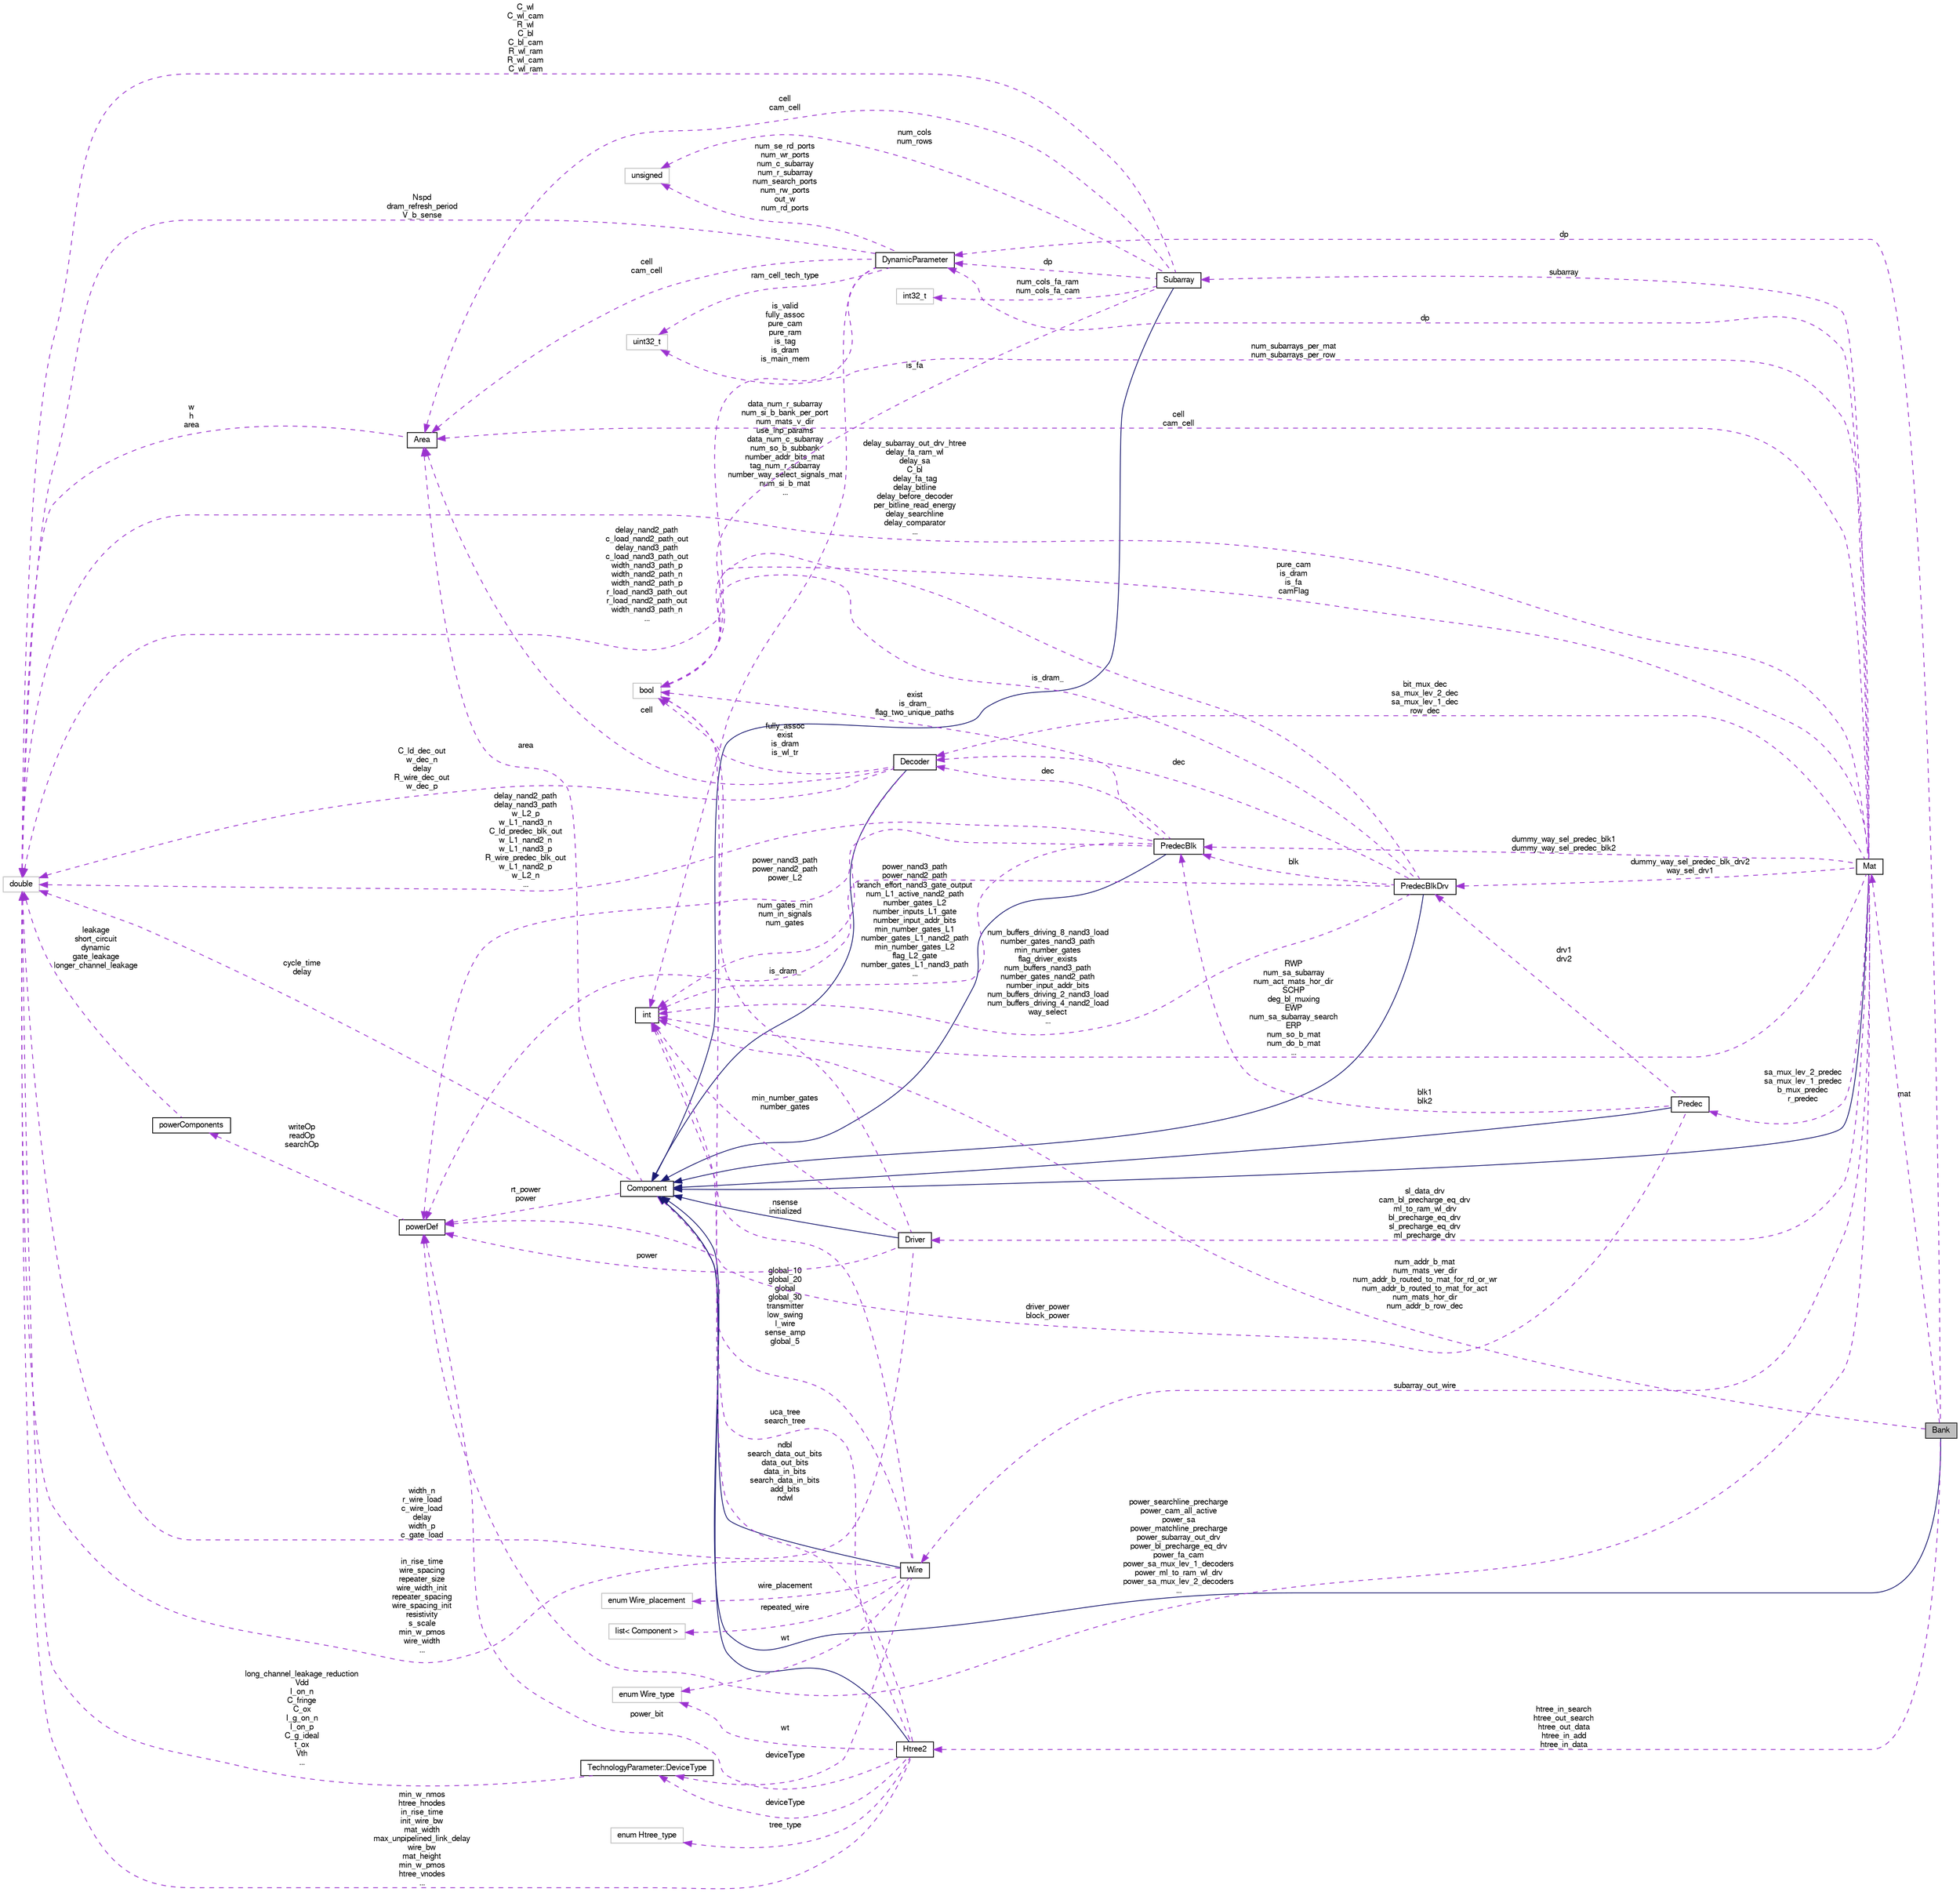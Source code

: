 digraph G
{
  bgcolor="transparent";
  edge [fontname="FreeSans",fontsize="10",labelfontname="FreeSans",labelfontsize="10"];
  node [fontname="FreeSans",fontsize="10",shape=record];
  rankdir=LR;
  Node1 [label="Bank",height=0.2,width=0.4,color="black", fillcolor="grey75", style="filled" fontcolor="black"];
  Node2 -> Node1 [dir=back,color="midnightblue",fontsize="10",style="solid",fontname="FreeSans"];
  Node2 [label="Component",height=0.2,width=0.4,color="black",URL="$classComponent.html"];
  Node3 -> Node2 [dir=back,color="darkorchid3",fontsize="10",style="dashed",label="cycle_time\ndelay",fontname="FreeSans"];
  Node3 [label="double",height=0.2,width=0.4,color="grey75"];
  Node4 -> Node2 [dir=back,color="darkorchid3",fontsize="10",style="dashed",label="rt_power\npower",fontname="FreeSans"];
  Node4 [label="powerDef",height=0.2,width=0.4,color="black",URL="$classpowerDef.html"];
  Node5 -> Node4 [dir=back,color="darkorchid3",fontsize="10",style="dashed",label="writeOp\nreadOp\nsearchOp",fontname="FreeSans"];
  Node5 [label="powerComponents",height=0.2,width=0.4,color="black",URL="$classpowerComponents.html"];
  Node3 -> Node5 [dir=back,color="darkorchid3",fontsize="10",style="dashed",label="leakage\nshort_circuit\ndynamic\ngate_leakage\nlonger_channel_leakage",fontname="FreeSans"];
  Node6 -> Node2 [dir=back,color="darkorchid3",fontsize="10",style="dashed",label="area",fontname="FreeSans"];
  Node6 [label="Area",height=0.2,width=0.4,color="black",URL="$classArea.html"];
  Node3 -> Node6 [dir=back,color="darkorchid3",fontsize="10",style="dashed",label="w\nh\narea",fontname="FreeSans"];
  Node7 -> Node1 [dir=back,color="darkorchid3",fontsize="10",style="dashed",label="num_addr_b_mat\nnum_mats_ver_dir\nnum_addr_b_routed_to_mat_for_rd_or_wr\nnum_addr_b_routed_to_mat_for_act\nnum_mats_hor_dir\nnum_addr_b_row_dec",fontname="FreeSans"];
  Node7 [label="int",height=0.2,width=0.4,color="black",URL="$classint.html"];
  Node8 -> Node1 [dir=back,color="darkorchid3",fontsize="10",style="dashed",label="dp",fontname="FreeSans"];
  Node8 [label="DynamicParameter",height=0.2,width=0.4,color="black",URL="$classDynamicParameter.html"];
  Node3 -> Node8 [dir=back,color="darkorchid3",fontsize="10",style="dashed",label="Nspd\ndram_refresh_period\nV_b_sense",fontname="FreeSans"];
  Node9 -> Node8 [dir=back,color="darkorchid3",fontsize="10",style="dashed",label="ram_cell_tech_type",fontname="FreeSans"];
  Node9 [label="uint32_t",height=0.2,width=0.4,color="grey75"];
  Node7 -> Node8 [dir=back,color="darkorchid3",fontsize="10",style="dashed",label="data_num_r_subarray\nnum_si_b_bank_per_port\nnum_mats_v_dir\nuse_inp_params\ndata_num_c_subarray\nnum_so_b_subbank\nnumber_addr_bits_mat\ntag_num_r_subarray\nnumber_way_select_signals_mat\nnum_si_b_mat\n...",fontname="FreeSans"];
  Node10 -> Node8 [dir=back,color="darkorchid3",fontsize="10",style="dashed",label="is_valid\nfully_assoc\npure_cam\npure_ram\nis_tag\nis_dram\nis_main_mem",fontname="FreeSans"];
  Node10 [label="bool",height=0.2,width=0.4,color="grey75"];
  Node6 -> Node8 [dir=back,color="darkorchid3",fontsize="10",style="dashed",label="cell\ncam_cell",fontname="FreeSans"];
  Node11 -> Node8 [dir=back,color="darkorchid3",fontsize="10",style="dashed",label="num_se_rd_ports\nnum_wr_ports\nnum_c_subarray\nnum_r_subarray\nnum_search_ports\nnum_rw_ports\nout_w\nnum_rd_ports",fontname="FreeSans"];
  Node11 [label="unsigned",height=0.2,width=0.4,color="grey75"];
  Node12 -> Node1 [dir=back,color="darkorchid3",fontsize="10",style="dashed",label="mat",fontname="FreeSans"];
  Node12 [label="Mat",height=0.2,width=0.4,color="black",URL="$classMat.html"];
  Node2 -> Node12 [dir=back,color="midnightblue",fontsize="10",style="solid",fontname="FreeSans"];
  Node3 -> Node12 [dir=back,color="darkorchid3",fontsize="10",style="dashed",label="delay_subarray_out_drv_htree\ndelay_fa_ram_wl\ndelay_sa\nC_bl\ndelay_fa_tag\ndelay_bitline\ndelay_before_decoder\nper_bitline_read_energy\ndelay_searchline\ndelay_comparator\n...",fontname="FreeSans"];
  Node13 -> Node12 [dir=back,color="darkorchid3",fontsize="10",style="dashed",label="sl_data_drv\ncam_bl_precharge_eq_drv\nml_to_ram_wl_drv\nbl_precharge_eq_drv\nsl_precharge_eq_drv\nml_precharge_drv",fontname="FreeSans"];
  Node13 [label="Driver",height=0.2,width=0.4,color="black",URL="$classDriver.html"];
  Node2 -> Node13 [dir=back,color="midnightblue",fontsize="10",style="solid",fontname="FreeSans"];
  Node3 -> Node13 [dir=back,color="darkorchid3",fontsize="10",style="dashed",label="width_n\nr_wire_load\nc_wire_load\ndelay\nwidth_p\nc_gate_load",fontname="FreeSans"];
  Node4 -> Node13 [dir=back,color="darkorchid3",fontsize="10",style="dashed",label="power",fontname="FreeSans"];
  Node7 -> Node13 [dir=back,color="darkorchid3",fontsize="10",style="dashed",label="min_number_gates\nnumber_gates",fontname="FreeSans"];
  Node10 -> Node13 [dir=back,color="darkorchid3",fontsize="10",style="dashed",label="is_dram_",fontname="FreeSans"];
  Node14 -> Node12 [dir=back,color="darkorchid3",fontsize="10",style="dashed",label="subarray",fontname="FreeSans"];
  Node14 [label="Subarray",height=0.2,width=0.4,color="black",URL="$classSubarray.html"];
  Node2 -> Node14 [dir=back,color="midnightblue",fontsize="10",style="solid",fontname="FreeSans"];
  Node3 -> Node14 [dir=back,color="darkorchid3",fontsize="10",style="dashed",label="C_wl\nC_wl_cam\nR_wl\nC_bl\nC_bl_cam\nR_wl_ram\nR_wl_cam\nC_wl_ram",fontname="FreeSans"];
  Node15 -> Node14 [dir=back,color="darkorchid3",fontsize="10",style="dashed",label="num_cols_fa_ram\nnum_cols_fa_cam",fontname="FreeSans"];
  Node15 [label="int32_t",height=0.2,width=0.4,color="grey75"];
  Node8 -> Node14 [dir=back,color="darkorchid3",fontsize="10",style="dashed",label="dp",fontname="FreeSans"];
  Node10 -> Node14 [dir=back,color="darkorchid3",fontsize="10",style="dashed",label="is_fa",fontname="FreeSans"];
  Node6 -> Node14 [dir=back,color="darkorchid3",fontsize="10",style="dashed",label="cell\ncam_cell",fontname="FreeSans"];
  Node11 -> Node14 [dir=back,color="darkorchid3",fontsize="10",style="dashed",label="num_cols\nnum_rows",fontname="FreeSans"];
  Node16 -> Node12 [dir=back,color="darkorchid3",fontsize="10",style="dashed",label="subarray_out_wire",fontname="FreeSans"];
  Node16 [label="Wire",height=0.2,width=0.4,color="black",URL="$classWire.html"];
  Node2 -> Node16 [dir=back,color="midnightblue",fontsize="10",style="solid",fontname="FreeSans"];
  Node3 -> Node16 [dir=back,color="darkorchid3",fontsize="10",style="dashed",label="in_rise_time\nwire_spacing\nrepeater_size\nwire_width_init\nrepeater_spacing\nwire_spacing_init\nresistivity\ns_scale\nmin_w_pmos\nwire_width\n...",fontname="FreeSans"];
  Node2 -> Node16 [dir=back,color="darkorchid3",fontsize="10",style="dashed",label="global_10\nglobal_20\nglobal\nglobal_30\ntransmitter\nlow_swing\nl_wire\nsense_amp\nglobal_5",fontname="FreeSans"];
  Node17 -> Node16 [dir=back,color="darkorchid3",fontsize="10",style="dashed",label="repeated_wire",fontname="FreeSans"];
  Node17 [label="list\< Component \>",height=0.2,width=0.4,color="grey75"];
  Node7 -> Node16 [dir=back,color="darkorchid3",fontsize="10",style="dashed",label="nsense\ninitialized",fontname="FreeSans"];
  Node18 -> Node16 [dir=back,color="darkorchid3",fontsize="10",style="dashed",label="wt",fontname="FreeSans"];
  Node18 [label="enum Wire_type",height=0.2,width=0.4,color="grey75"];
  Node19 -> Node16 [dir=back,color="darkorchid3",fontsize="10",style="dashed",label="deviceType",fontname="FreeSans"];
  Node19 [label="TechnologyParameter::DeviceType",height=0.2,width=0.4,color="black",URL="$classTechnologyParameter_1_1DeviceType.html"];
  Node3 -> Node19 [dir=back,color="darkorchid3",fontsize="10",style="dashed",label="long_channel_leakage_reduction\nVdd\nI_on_n\nC_fringe\nC_ox\nI_g_on_n\nI_on_p\nC_g_ideal\nt_ox\nVth\n...",fontname="FreeSans"];
  Node20 -> Node16 [dir=back,color="darkorchid3",fontsize="10",style="dashed",label="wire_placement",fontname="FreeSans"];
  Node20 [label="enum Wire_placement",height=0.2,width=0.4,color="grey75"];
  Node4 -> Node12 [dir=back,color="darkorchid3",fontsize="10",style="dashed",label="power_searchline_precharge\npower_cam_all_active\npower_sa\npower_matchline_precharge\npower_subarray_out_drv\npower_bl_precharge_eq_drv\npower_fa_cam\npower_sa_mux_lev_1_decoders\npower_ml_to_ram_wl_drv\npower_sa_mux_lev_2_decoders\n...",fontname="FreeSans"];
  Node9 -> Node12 [dir=back,color="darkorchid3",fontsize="10",style="dashed",label="num_subarrays_per_mat\nnum_subarrays_per_row",fontname="FreeSans"];
  Node21 -> Node12 [dir=back,color="darkorchid3",fontsize="10",style="dashed",label="bit_mux_dec\nsa_mux_lev_2_dec\nsa_mux_lev_1_dec\nrow_dec",fontname="FreeSans"];
  Node21 [label="Decoder",height=0.2,width=0.4,color="black",URL="$classDecoder.html"];
  Node2 -> Node21 [dir=back,color="midnightblue",fontsize="10",style="solid",fontname="FreeSans"];
  Node3 -> Node21 [dir=back,color="darkorchid3",fontsize="10",style="dashed",label="C_ld_dec_out\nw_dec_n\ndelay\nR_wire_dec_out\nw_dec_p",fontname="FreeSans"];
  Node7 -> Node21 [dir=back,color="darkorchid3",fontsize="10",style="dashed",label="num_gates_min\nnum_in_signals\nnum_gates",fontname="FreeSans"];
  Node10 -> Node21 [dir=back,color="darkorchid3",fontsize="10",style="dashed",label="fully_assoc\nexist\nis_dram\nis_wl_tr",fontname="FreeSans"];
  Node6 -> Node21 [dir=back,color="darkorchid3",fontsize="10",style="dashed",label="cell",fontname="FreeSans"];
  Node7 -> Node12 [dir=back,color="darkorchid3",fontsize="10",style="dashed",label="RWP\nnum_sa_subarray\nnum_act_mats_hor_dir\nSCHP\ndeg_bl_muxing\nEWP\nnum_sa_subarray_search\nERP\nnum_so_b_mat\nnum_do_b_mat\n...",fontname="FreeSans"];
  Node8 -> Node12 [dir=back,color="darkorchid3",fontsize="10",style="dashed",label="dp",fontname="FreeSans"];
  Node10 -> Node12 [dir=back,color="darkorchid3",fontsize="10",style="dashed",label="pure_cam\nis_dram\nis_fa\ncamFlag",fontname="FreeSans"];
  Node22 -> Node12 [dir=back,color="darkorchid3",fontsize="10",style="dashed",label="dummy_way_sel_predec_blk1\ndummy_way_sel_predec_blk2",fontname="FreeSans"];
  Node22 [label="PredecBlk",height=0.2,width=0.4,color="black",URL="$classPredecBlk.html"];
  Node2 -> Node22 [dir=back,color="midnightblue",fontsize="10",style="solid",fontname="FreeSans"];
  Node3 -> Node22 [dir=back,color="darkorchid3",fontsize="10",style="dashed",label="delay_nand2_path\ndelay_nand3_path\nw_L2_p\nw_L1_nand3_n\nC_ld_predec_blk_out\nw_L1_nand2_n\nw_L1_nand3_p\nR_wire_predec_blk_out\nw_L1_nand2_p\nw_L2_n\n...",fontname="FreeSans"];
  Node4 -> Node22 [dir=back,color="darkorchid3",fontsize="10",style="dashed",label="power_nand3_path\npower_nand2_path\npower_L2",fontname="FreeSans"];
  Node21 -> Node22 [dir=back,color="darkorchid3",fontsize="10",style="dashed",label="dec",fontname="FreeSans"];
  Node7 -> Node22 [dir=back,color="darkorchid3",fontsize="10",style="dashed",label="branch_effort_nand3_gate_output\nnum_L1_active_nand2_path\nnumber_gates_L2\nnumber_inputs_L1_gate\nnumber_input_addr_bits\nmin_number_gates_L1\nnumber_gates_L1_nand2_path\nmin_number_gates_L2\nflag_L2_gate\nnumber_gates_L1_nand3_path\n...",fontname="FreeSans"];
  Node10 -> Node22 [dir=back,color="darkorchid3",fontsize="10",style="dashed",label="exist\nis_dram_\nflag_two_unique_paths",fontname="FreeSans"];
  Node6 -> Node12 [dir=back,color="darkorchid3",fontsize="10",style="dashed",label="cell\ncam_cell",fontname="FreeSans"];
  Node23 -> Node12 [dir=back,color="darkorchid3",fontsize="10",style="dashed",label="sa_mux_lev_2_predec\nsa_mux_lev_1_predec\nb_mux_predec\nr_predec",fontname="FreeSans"];
  Node23 [label="Predec",height=0.2,width=0.4,color="black",URL="$classPredec.html"];
  Node2 -> Node23 [dir=back,color="midnightblue",fontsize="10",style="solid",fontname="FreeSans"];
  Node4 -> Node23 [dir=back,color="darkorchid3",fontsize="10",style="dashed",label="driver_power\nblock_power",fontname="FreeSans"];
  Node22 -> Node23 [dir=back,color="darkorchid3",fontsize="10",style="dashed",label="blk1\nblk2",fontname="FreeSans"];
  Node24 -> Node23 [dir=back,color="darkorchid3",fontsize="10",style="dashed",label="drv1\ndrv2",fontname="FreeSans"];
  Node24 [label="PredecBlkDrv",height=0.2,width=0.4,color="black",URL="$classPredecBlkDrv.html"];
  Node2 -> Node24 [dir=back,color="midnightblue",fontsize="10",style="solid",fontname="FreeSans"];
  Node3 -> Node24 [dir=back,color="darkorchid3",fontsize="10",style="dashed",label="delay_nand2_path\nc_load_nand2_path_out\ndelay_nand3_path\nc_load_nand3_path_out\nwidth_nand3_path_p\nwidth_nand2_path_n\nwidth_nand2_path_p\nr_load_nand3_path_out\nr_load_nand2_path_out\nwidth_nand3_path_n\n...",fontname="FreeSans"];
  Node4 -> Node24 [dir=back,color="darkorchid3",fontsize="10",style="dashed",label="power_nand3_path\npower_nand2_path",fontname="FreeSans"];
  Node21 -> Node24 [dir=back,color="darkorchid3",fontsize="10",style="dashed",label="dec",fontname="FreeSans"];
  Node7 -> Node24 [dir=back,color="darkorchid3",fontsize="10",style="dashed",label="num_buffers_driving_8_nand3_load\nnumber_gates_nand3_path\nmin_number_gates\nflag_driver_exists\nnum_buffers_nand3_path\nnumber_gates_nand2_path\nnumber_input_addr_bits\nnum_buffers_driving_2_nand3_load\nnum_buffers_driving_4_nand2_load\nway_select\n...",fontname="FreeSans"];
  Node10 -> Node24 [dir=back,color="darkorchid3",fontsize="10",style="dashed",label="is_dram_",fontname="FreeSans"];
  Node22 -> Node24 [dir=back,color="darkorchid3",fontsize="10",style="dashed",label="blk",fontname="FreeSans"];
  Node24 -> Node12 [dir=back,color="darkorchid3",fontsize="10",style="dashed",label="dummy_way_sel_predec_blk_drv2\nway_sel_drv1",fontname="FreeSans"];
  Node25 -> Node1 [dir=back,color="darkorchid3",fontsize="10",style="dashed",label="htree_in_search\nhtree_out_search\nhtree_out_data\nhtree_in_add\nhtree_in_data",fontname="FreeSans"];
  Node25 [label="Htree2",height=0.2,width=0.4,color="black",URL="$classHtree2.html"];
  Node2 -> Node25 [dir=back,color="midnightblue",fontsize="10",style="solid",fontname="FreeSans"];
  Node3 -> Node25 [dir=back,color="darkorchid3",fontsize="10",style="dashed",label="min_w_nmos\nhtree_hnodes\nin_rise_time\ninit_wire_bw\nmat_width\nmax_unpipelined_link_delay\nwire_bw\nmat_height\nmin_w_pmos\nhtree_vnodes\n...",fontname="FreeSans"];
  Node4 -> Node25 [dir=back,color="darkorchid3",fontsize="10",style="dashed",label="power_bit",fontname="FreeSans"];
  Node7 -> Node25 [dir=back,color="darkorchid3",fontsize="10",style="dashed",label="ndbl\nsearch_data_out_bits\ndata_out_bits\ndata_in_bits\nsearch_data_in_bits\nadd_bits\nndwl",fontname="FreeSans"];
  Node10 -> Node25 [dir=back,color="darkorchid3",fontsize="10",style="dashed",label="uca_tree\nsearch_tree",fontname="FreeSans"];
  Node26 -> Node25 [dir=back,color="darkorchid3",fontsize="10",style="dashed",label="tree_type",fontname="FreeSans"];
  Node26 [label="enum Htree_type",height=0.2,width=0.4,color="grey75"];
  Node18 -> Node25 [dir=back,color="darkorchid3",fontsize="10",style="dashed",label="wt",fontname="FreeSans"];
  Node19 -> Node25 [dir=back,color="darkorchid3",fontsize="10",style="dashed",label="deviceType",fontname="FreeSans"];
}
